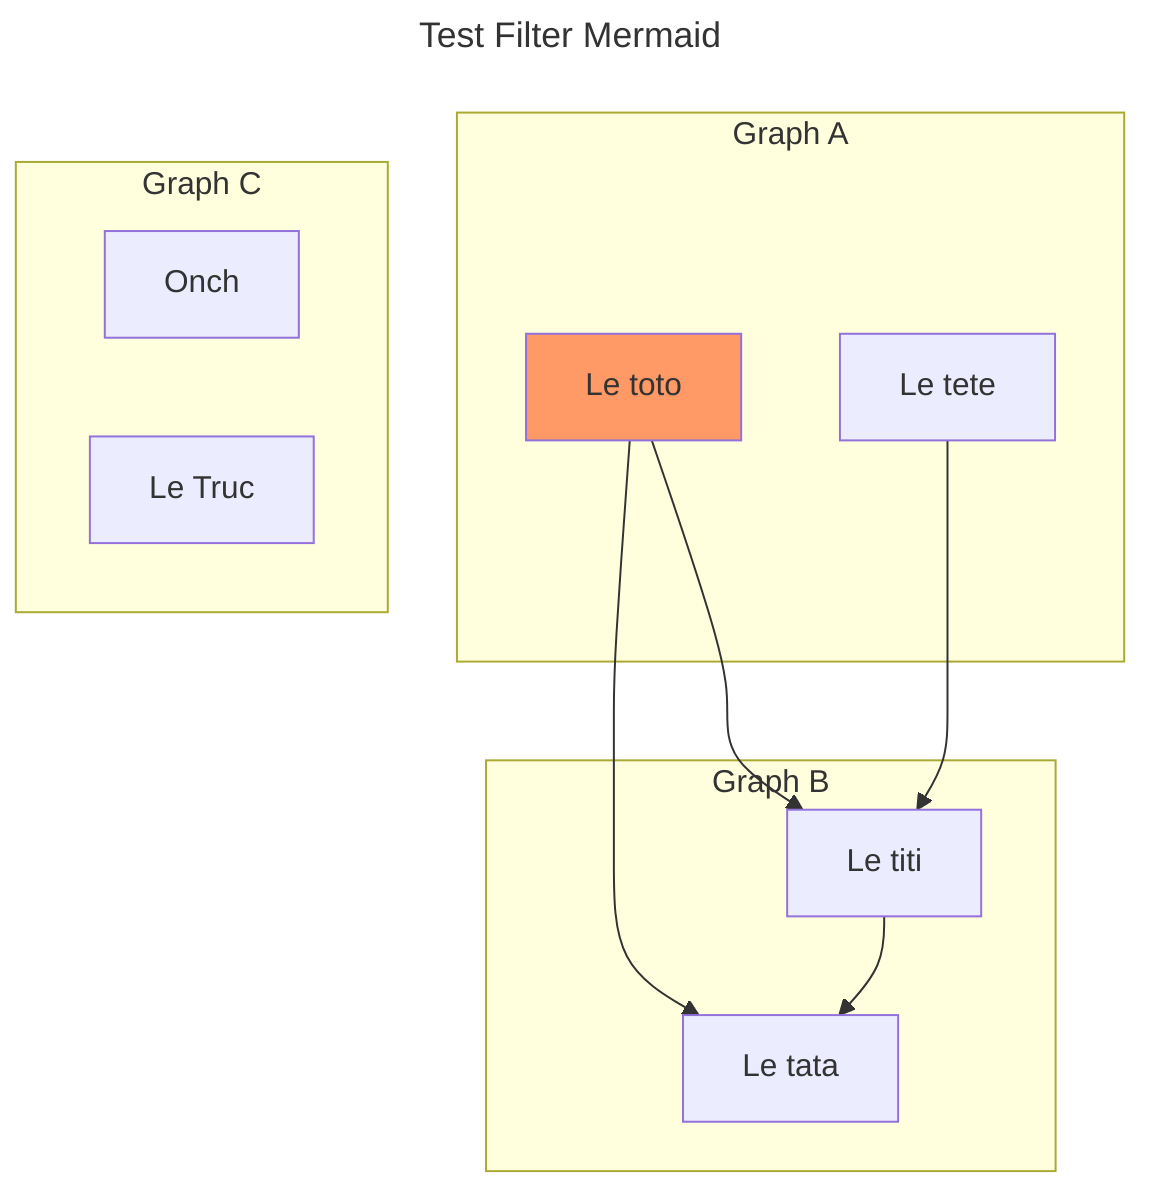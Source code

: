 ---
title: Test Filter Mermaid
---
flowchart TD

    classDef orange fill:#f96


    subgraph A["Graph A"]
        toto[Le toto]
        tete[Le tete]
    end
    class toto orange

    subgraph B["Graph B"]
        tata[Le tata]
        titi[Le titi]
    end

    subgraph C["Graph C"]
        onch[Onch]
        truc[Le Truc]
    end

    toto --> tata
    toto --> titi
    titi --> tata
    tete --> titi